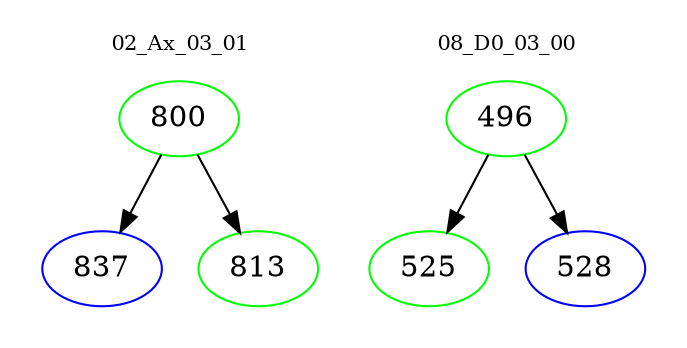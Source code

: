 digraph{
subgraph cluster_0 {
color = white
label = "02_Ax_03_01";
fontsize=10;
T0_800 [label="800", color="green"]
T0_800 -> T0_837 [color="black"]
T0_837 [label="837", color="blue"]
T0_800 -> T0_813 [color="black"]
T0_813 [label="813", color="green"]
}
subgraph cluster_1 {
color = white
label = "08_D0_03_00";
fontsize=10;
T1_496 [label="496", color="green"]
T1_496 -> T1_525 [color="black"]
T1_525 [label="525", color="green"]
T1_496 -> T1_528 [color="black"]
T1_528 [label="528", color="blue"]
}
}
